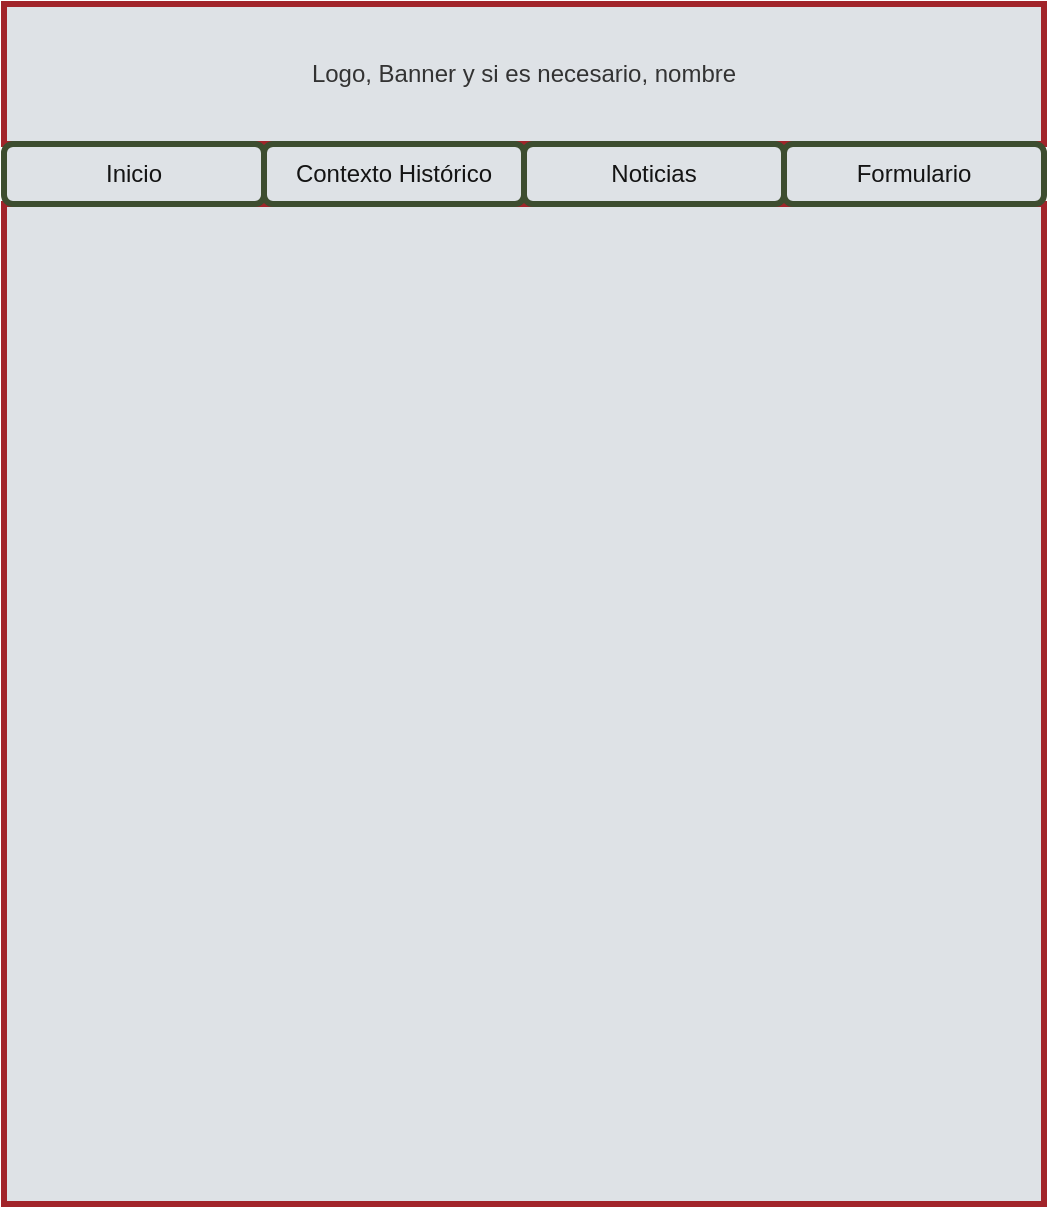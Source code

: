 <mxfile>
    <diagram id="NGKuehqLRzqjEHL3xjPX" name="Page-1">
        <mxGraphModel dx="810" dy="1707" grid="1" gridSize="10" guides="1" tooltips="1" connect="1" arrows="1" fold="1" page="1" pageScale="1" pageWidth="850" pageHeight="1100" math="0" shadow="0">
            <root>
                <mxCell id="0"/>
                <mxCell id="1" parent="0"/>
                <mxCell id="3" value="" style="rounded=0;whiteSpace=wrap;html=1;strokeColor=#A1242A;fillColor=#DEE2E6;strokeWidth=3;shadow=0;glass=0;" vertex="1" parent="1">
                    <mxGeometry x="80" y="40" width="520" height="500" as="geometry"/>
                </mxCell>
                <mxCell id="4" value="&lt;font color=&quot;#333333&quot;&gt;Logo, Banner y si es necesario, nombre&lt;/font&gt;" style="rounded=0;whiteSpace=wrap;html=1;fillColor=#DEE2E6;strokeColor=#A1242A;strokeWidth=3;shadow=0;glass=0;" vertex="1" parent="1">
                    <mxGeometry x="80" y="-60" width="520" height="70" as="geometry"/>
                </mxCell>
                <mxCell id="5" value="&lt;font color=&quot;#141414&quot;&gt;Inicio&lt;/font&gt;" style="rounded=1;whiteSpace=wrap;html=1;fillColor=#DEE2E6;gradientColor=none;strokeColor=#3D4D2F;strokeWidth=3;perimeterSpacing=1;" vertex="1" parent="1">
                    <mxGeometry x="80" y="10" width="130" height="30" as="geometry"/>
                </mxCell>
                <mxCell id="10" value="&lt;font color=&quot;#141414&quot;&gt;Contexto Histórico&lt;/font&gt;" style="rounded=1;whiteSpace=wrap;html=1;fillColor=#DEE2E6;gradientColor=none;strokeColor=#3D4D2F;strokeWidth=3;perimeterSpacing=1;" vertex="1" parent="1">
                    <mxGeometry x="210" y="10" width="130" height="30" as="geometry"/>
                </mxCell>
                <mxCell id="11" value="&lt;span style=&quot;color: rgba(0, 0, 0, 0); font-family: monospace; font-size: 0px; text-align: start;&quot;&gt;%3CmxGraphModel%3E%3Croot%3E%3CmxCell%20id%3D%220%22%2F%3E%3CmxCell%20id%3D%221%22%20parent%3D%220%22%2F%3E%3CmxCell%20id%3D%222%22%20value%3D%22%26lt%3Bfont%20color%3D%26quot%3B%23141414%26quot%3B%26gt%3BContexto%20Hist%C3%B3rico%26lt%3B%2Ffont%26gt%3B%22%20style%3D%22rounded%3D1%3BwhiteSpace%3Dwrap%3Bhtml%3D1%3BfillColor%3D%23DEE2E6%3BgradientColor%3Dnone%3BstrokeColor%3D%233D4D2F%3BstrokeWidth%3D3%3BperimeterSpacing%3D1%3B%22%20vertex%3D%221%22%20parent%3D%221%22%3E%3CmxGeometry%20x%3D%22180%22%20y%3D%2210%22%20width%3D%22130%22%20height%3D%2230%22%20as%3D%22geometry%22%2F%3E%3C%2FmxCell%3E%3C%2Froot%3E%3C%2FmxGraphModel%3E&lt;/span&gt;&lt;font color=&quot;#141414&quot;&gt;Noticias&lt;/font&gt;" style="rounded=1;whiteSpace=wrap;html=1;fillColor=#DEE2E6;gradientColor=none;strokeColor=#3D4D2F;strokeWidth=3;perimeterSpacing=1;" vertex="1" parent="1">
                    <mxGeometry x="340" y="10" width="130" height="30" as="geometry"/>
                </mxCell>
                <mxCell id="12" value="&lt;font color=&quot;#141414&quot;&gt;Formulario&lt;/font&gt;" style="rounded=1;whiteSpace=wrap;html=1;fillColor=#DEE2E6;gradientColor=none;strokeColor=#3D4D2F;strokeWidth=3;perimeterSpacing=1;" vertex="1" parent="1">
                    <mxGeometry x="470" y="10" width="130" height="30" as="geometry"/>
                </mxCell>
            </root>
        </mxGraphModel>
    </diagram>
</mxfile>